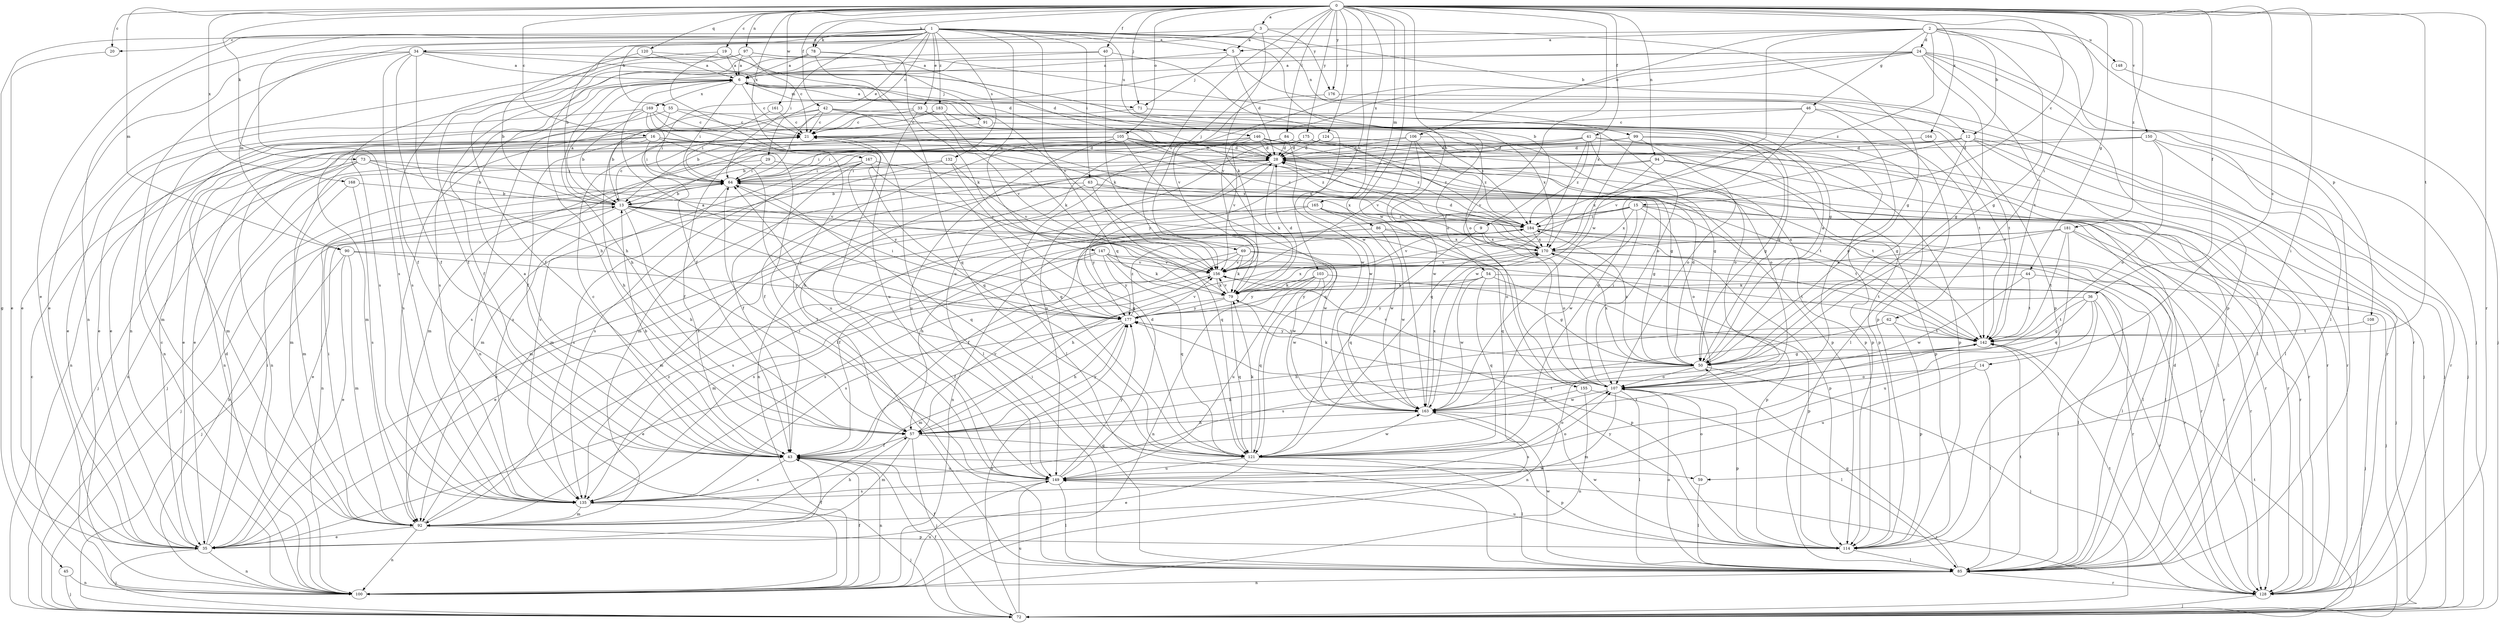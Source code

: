 strict digraph  {
0;
1;
2;
3;
5;
6;
9;
12;
13;
14;
15;
16;
19;
20;
21;
24;
28;
29;
33;
34;
35;
36;
40;
41;
42;
43;
44;
45;
46;
50;
54;
55;
57;
59;
62;
63;
64;
69;
71;
72;
73;
78;
79;
84;
85;
86;
90;
91;
92;
94;
97;
99;
100;
103;
105;
106;
107;
108;
114;
120;
121;
124;
128;
132;
135;
142;
146;
147;
148;
149;
150;
155;
156;
161;
163;
164;
165;
167;
168;
169;
170;
175;
176;
177;
181;
183;
184;
0 -> 3  [label=a];
0 -> 14  [label=c];
0 -> 15  [label=c];
0 -> 16  [label=c];
0 -> 19  [label=c];
0 -> 20  [label=c];
0 -> 36  [label=f];
0 -> 40  [label=f];
0 -> 41  [label=f];
0 -> 42  [label=f];
0 -> 44  [label=g];
0 -> 54  [label=h];
0 -> 59  [label=i];
0 -> 62  [label=i];
0 -> 69  [label=j];
0 -> 71  [label=j];
0 -> 73  [label=k];
0 -> 78  [label=k];
0 -> 84  [label=l];
0 -> 86  [label=m];
0 -> 90  [label=m];
0 -> 94  [label=n];
0 -> 97  [label=n];
0 -> 103  [label=o];
0 -> 105  [label=o];
0 -> 120  [label=q];
0 -> 124  [label=r];
0 -> 128  [label=r];
0 -> 142  [label=t];
0 -> 150  [label=v];
0 -> 155  [label=v];
0 -> 156  [label=v];
0 -> 161  [label=w];
0 -> 163  [label=w];
0 -> 164  [label=x];
0 -> 165  [label=x];
0 -> 167  [label=x];
0 -> 168  [label=x];
0 -> 175  [label=y];
0 -> 176  [label=y];
0 -> 181  [label=z];
1 -> 5  [label=a];
1 -> 9  [label=b];
1 -> 12  [label=b];
1 -> 20  [label=c];
1 -> 21  [label=c];
1 -> 29  [label=e];
1 -> 33  [label=e];
1 -> 34  [label=e];
1 -> 35  [label=e];
1 -> 45  [label=g];
1 -> 63  [label=i];
1 -> 64  [label=i];
1 -> 78  [label=k];
1 -> 99  [label=n];
1 -> 100  [label=n];
1 -> 121  [label=q];
1 -> 132  [label=s];
1 -> 135  [label=s];
1 -> 146  [label=u];
1 -> 147  [label=u];
1 -> 183  [label=z];
2 -> 5  [label=a];
2 -> 12  [label=b];
2 -> 24  [label=d];
2 -> 46  [label=g];
2 -> 50  [label=g];
2 -> 85  [label=l];
2 -> 90  [label=m];
2 -> 106  [label=o];
2 -> 108  [label=p];
2 -> 148  [label=u];
2 -> 163  [label=w];
2 -> 184  [label=z];
3 -> 5  [label=a];
3 -> 13  [label=b];
3 -> 50  [label=g];
3 -> 55  [label=h];
3 -> 79  [label=k];
3 -> 176  [label=y];
5 -> 6  [label=a];
5 -> 28  [label=d];
5 -> 71  [label=j];
5 -> 114  [label=p];
6 -> 21  [label=c];
6 -> 43  [label=f];
6 -> 57  [label=h];
6 -> 64  [label=i];
6 -> 71  [label=j];
6 -> 91  [label=m];
6 -> 114  [label=p];
6 -> 169  [label=x];
9 -> 107  [label=o];
9 -> 121  [label=q];
9 -> 170  [label=x];
12 -> 28  [label=d];
12 -> 35  [label=e];
12 -> 50  [label=g];
12 -> 72  [label=j];
12 -> 85  [label=l];
12 -> 128  [label=r];
12 -> 156  [label=v];
13 -> 6  [label=a];
13 -> 21  [label=c];
13 -> 35  [label=e];
13 -> 57  [label=h];
13 -> 72  [label=j];
13 -> 107  [label=o];
13 -> 128  [label=r];
13 -> 163  [label=w];
13 -> 177  [label=y];
13 -> 184  [label=z];
14 -> 85  [label=l];
14 -> 107  [label=o];
14 -> 149  [label=u];
15 -> 35  [label=e];
15 -> 107  [label=o];
15 -> 128  [label=r];
15 -> 142  [label=t];
15 -> 163  [label=w];
15 -> 170  [label=x];
15 -> 177  [label=y];
15 -> 184  [label=z];
16 -> 28  [label=d];
16 -> 57  [label=h];
16 -> 64  [label=i];
16 -> 92  [label=m];
16 -> 100  [label=n];
16 -> 149  [label=u];
16 -> 170  [label=x];
19 -> 6  [label=a];
19 -> 28  [label=d];
19 -> 43  [label=f];
19 -> 85  [label=l];
20 -> 35  [label=e];
21 -> 28  [label=d];
21 -> 85  [label=l];
21 -> 100  [label=n];
21 -> 121  [label=q];
21 -> 170  [label=x];
24 -> 6  [label=a];
24 -> 43  [label=f];
24 -> 50  [label=g];
24 -> 72  [label=j];
24 -> 85  [label=l];
24 -> 114  [label=p];
24 -> 135  [label=s];
24 -> 142  [label=t];
24 -> 149  [label=u];
24 -> 156  [label=v];
28 -> 64  [label=i];
28 -> 79  [label=k];
28 -> 100  [label=n];
28 -> 128  [label=r];
28 -> 135  [label=s];
28 -> 142  [label=t];
29 -> 64  [label=i];
29 -> 72  [label=j];
29 -> 142  [label=t];
33 -> 21  [label=c];
33 -> 35  [label=e];
33 -> 142  [label=t];
33 -> 149  [label=u];
33 -> 156  [label=v];
34 -> 6  [label=a];
34 -> 35  [label=e];
34 -> 43  [label=f];
34 -> 50  [label=g];
34 -> 57  [label=h];
34 -> 100  [label=n];
34 -> 107  [label=o];
34 -> 135  [label=s];
35 -> 21  [label=c];
35 -> 28  [label=d];
35 -> 43  [label=f];
35 -> 64  [label=i];
35 -> 72  [label=j];
35 -> 100  [label=n];
36 -> 50  [label=g];
36 -> 85  [label=l];
36 -> 128  [label=r];
36 -> 142  [label=t];
36 -> 149  [label=u];
36 -> 177  [label=y];
40 -> 6  [label=a];
40 -> 43  [label=f];
40 -> 79  [label=k];
40 -> 163  [label=w];
41 -> 28  [label=d];
41 -> 72  [label=j];
41 -> 85  [label=l];
41 -> 92  [label=m];
41 -> 107  [label=o];
41 -> 121  [label=q];
41 -> 177  [label=y];
41 -> 184  [label=z];
42 -> 21  [label=c];
42 -> 43  [label=f];
42 -> 64  [label=i];
42 -> 135  [label=s];
42 -> 142  [label=t];
42 -> 163  [label=w];
42 -> 170  [label=x];
43 -> 6  [label=a];
43 -> 13  [label=b];
43 -> 21  [label=c];
43 -> 100  [label=n];
43 -> 135  [label=s];
43 -> 142  [label=t];
43 -> 149  [label=u];
43 -> 59  [label=w];
44 -> 72  [label=j];
44 -> 79  [label=k];
44 -> 142  [label=t];
44 -> 163  [label=w];
45 -> 72  [label=j];
45 -> 100  [label=n];
46 -> 21  [label=c];
46 -> 92  [label=m];
46 -> 107  [label=o];
46 -> 121  [label=q];
46 -> 128  [label=r];
50 -> 6  [label=a];
50 -> 28  [label=d];
50 -> 57  [label=h];
50 -> 72  [label=j];
50 -> 100  [label=n];
50 -> 107  [label=o];
50 -> 156  [label=v];
50 -> 170  [label=x];
50 -> 184  [label=z];
54 -> 79  [label=k];
54 -> 85  [label=l];
54 -> 114  [label=p];
54 -> 121  [label=q];
54 -> 163  [label=w];
54 -> 177  [label=y];
55 -> 13  [label=b];
55 -> 21  [label=c];
55 -> 100  [label=n];
55 -> 184  [label=z];
57 -> 43  [label=f];
57 -> 72  [label=j];
57 -> 92  [label=m];
57 -> 121  [label=q];
57 -> 142  [label=t];
57 -> 156  [label=v];
57 -> 177  [label=y];
59 -> 85  [label=l];
59 -> 107  [label=o];
62 -> 57  [label=h];
62 -> 114  [label=p];
62 -> 135  [label=s];
62 -> 142  [label=t];
63 -> 13  [label=b];
63 -> 50  [label=g];
63 -> 92  [label=m];
63 -> 121  [label=q];
63 -> 128  [label=r];
64 -> 13  [label=b];
64 -> 100  [label=n];
64 -> 121  [label=q];
64 -> 128  [label=r];
64 -> 135  [label=s];
69 -> 79  [label=k];
69 -> 92  [label=m];
69 -> 135  [label=s];
69 -> 142  [label=t];
69 -> 156  [label=v];
69 -> 163  [label=w];
71 -> 35  [label=e];
71 -> 85  [label=l];
72 -> 21  [label=c];
72 -> 43  [label=f];
72 -> 142  [label=t];
72 -> 149  [label=u];
72 -> 177  [label=y];
73 -> 13  [label=b];
73 -> 64  [label=i];
73 -> 72  [label=j];
73 -> 92  [label=m];
73 -> 100  [label=n];
73 -> 156  [label=v];
78 -> 6  [label=a];
78 -> 57  [label=h];
78 -> 79  [label=k];
78 -> 121  [label=q];
78 -> 135  [label=s];
78 -> 170  [label=x];
79 -> 28  [label=d];
79 -> 43  [label=f];
79 -> 114  [label=p];
79 -> 121  [label=q];
79 -> 156  [label=v];
79 -> 170  [label=x];
79 -> 177  [label=y];
84 -> 13  [label=b];
84 -> 28  [label=d];
84 -> 43  [label=f];
84 -> 114  [label=p];
84 -> 163  [label=w];
85 -> 28  [label=d];
85 -> 43  [label=f];
85 -> 50  [label=g];
85 -> 64  [label=i];
85 -> 100  [label=n];
85 -> 107  [label=o];
85 -> 128  [label=r];
85 -> 142  [label=t];
85 -> 163  [label=w];
86 -> 43  [label=f];
86 -> 85  [label=l];
86 -> 135  [label=s];
86 -> 163  [label=w];
86 -> 170  [label=x];
90 -> 35  [label=e];
90 -> 72  [label=j];
90 -> 92  [label=m];
90 -> 156  [label=v];
90 -> 177  [label=y];
91 -> 6  [label=a];
91 -> 13  [label=b];
91 -> 50  [label=g];
92 -> 35  [label=e];
92 -> 57  [label=h];
92 -> 64  [label=i];
92 -> 100  [label=n];
92 -> 114  [label=p];
92 -> 184  [label=z];
94 -> 64  [label=i];
94 -> 85  [label=l];
94 -> 92  [label=m];
94 -> 114  [label=p];
94 -> 170  [label=x];
97 -> 6  [label=a];
97 -> 21  [label=c];
97 -> 28  [label=d];
97 -> 35  [label=e];
97 -> 43  [label=f];
97 -> 156  [label=v];
99 -> 28  [label=d];
99 -> 50  [label=g];
99 -> 57  [label=h];
99 -> 107  [label=o];
99 -> 114  [label=p];
99 -> 163  [label=w];
100 -> 13  [label=b];
100 -> 43  [label=f];
100 -> 149  [label=u];
103 -> 50  [label=g];
103 -> 79  [label=k];
103 -> 100  [label=n];
103 -> 121  [label=q];
103 -> 149  [label=u];
103 -> 163  [label=w];
103 -> 177  [label=y];
105 -> 28  [label=d];
105 -> 35  [label=e];
105 -> 43  [label=f];
105 -> 50  [label=g];
105 -> 121  [label=q];
105 -> 135  [label=s];
105 -> 149  [label=u];
105 -> 184  [label=z];
106 -> 28  [label=d];
106 -> 107  [label=o];
106 -> 135  [label=s];
106 -> 156  [label=v];
106 -> 163  [label=w];
106 -> 184  [label=z];
107 -> 64  [label=i];
107 -> 79  [label=k];
107 -> 85  [label=l];
107 -> 92  [label=m];
107 -> 114  [label=p];
107 -> 163  [label=w];
108 -> 72  [label=j];
108 -> 142  [label=t];
114 -> 85  [label=l];
114 -> 149  [label=u];
114 -> 163  [label=w];
114 -> 177  [label=y];
120 -> 6  [label=a];
120 -> 13  [label=b];
120 -> 107  [label=o];
121 -> 35  [label=e];
121 -> 79  [label=k];
121 -> 85  [label=l];
121 -> 107  [label=o];
121 -> 114  [label=p];
121 -> 149  [label=u];
121 -> 163  [label=w];
124 -> 28  [label=d];
124 -> 114  [label=p];
124 -> 135  [label=s];
128 -> 72  [label=j];
128 -> 142  [label=t];
132 -> 64  [label=i];
132 -> 92  [label=m];
132 -> 121  [label=q];
132 -> 156  [label=v];
135 -> 72  [label=j];
135 -> 92  [label=m];
142 -> 50  [label=g];
142 -> 177  [label=y];
146 -> 28  [label=d];
146 -> 50  [label=g];
146 -> 64  [label=i];
146 -> 85  [label=l];
146 -> 100  [label=n];
146 -> 114  [label=p];
146 -> 128  [label=r];
146 -> 156  [label=v];
146 -> 184  [label=z];
147 -> 35  [label=e];
147 -> 79  [label=k];
147 -> 121  [label=q];
147 -> 135  [label=s];
147 -> 142  [label=t];
147 -> 156  [label=v];
147 -> 177  [label=y];
148 -> 72  [label=j];
149 -> 21  [label=c];
149 -> 28  [label=d];
149 -> 64  [label=i];
149 -> 85  [label=l];
149 -> 107  [label=o];
149 -> 128  [label=r];
149 -> 135  [label=s];
149 -> 177  [label=y];
150 -> 28  [label=d];
150 -> 72  [label=j];
150 -> 92  [label=m];
150 -> 107  [label=o];
150 -> 128  [label=r];
155 -> 85  [label=l];
155 -> 100  [label=n];
155 -> 163  [label=w];
156 -> 79  [label=k];
156 -> 128  [label=r];
156 -> 135  [label=s];
161 -> 21  [label=c];
161 -> 64  [label=i];
163 -> 57  [label=h];
163 -> 135  [label=s];
163 -> 170  [label=x];
164 -> 28  [label=d];
164 -> 142  [label=t];
165 -> 92  [label=m];
165 -> 100  [label=n];
165 -> 121  [label=q];
165 -> 163  [label=w];
165 -> 184  [label=z];
167 -> 43  [label=f];
167 -> 64  [label=i];
167 -> 135  [label=s];
167 -> 156  [label=v];
167 -> 170  [label=x];
167 -> 177  [label=y];
168 -> 13  [label=b];
168 -> 92  [label=m];
168 -> 135  [label=s];
169 -> 13  [label=b];
169 -> 21  [label=c];
169 -> 35  [label=e];
169 -> 64  [label=i];
169 -> 85  [label=l];
169 -> 92  [label=m];
169 -> 121  [label=q];
170 -> 28  [label=d];
170 -> 57  [label=h];
170 -> 85  [label=l];
170 -> 114  [label=p];
170 -> 128  [label=r];
170 -> 156  [label=v];
175 -> 28  [label=d];
175 -> 64  [label=i];
175 -> 114  [label=p];
175 -> 149  [label=u];
175 -> 184  [label=z];
176 -> 128  [label=r];
176 -> 156  [label=v];
177 -> 6  [label=a];
177 -> 35  [label=e];
177 -> 57  [label=h];
177 -> 64  [label=i];
177 -> 92  [label=m];
177 -> 142  [label=t];
177 -> 156  [label=v];
177 -> 184  [label=z];
181 -> 57  [label=h];
181 -> 72  [label=j];
181 -> 79  [label=k];
181 -> 121  [label=q];
181 -> 128  [label=r];
181 -> 142  [label=t];
181 -> 170  [label=x];
183 -> 21  [label=c];
183 -> 79  [label=k];
183 -> 100  [label=n];
183 -> 107  [label=o];
184 -> 21  [label=c];
184 -> 43  [label=f];
184 -> 85  [label=l];
184 -> 114  [label=p];
184 -> 128  [label=r];
184 -> 156  [label=v];
184 -> 170  [label=x];
}
